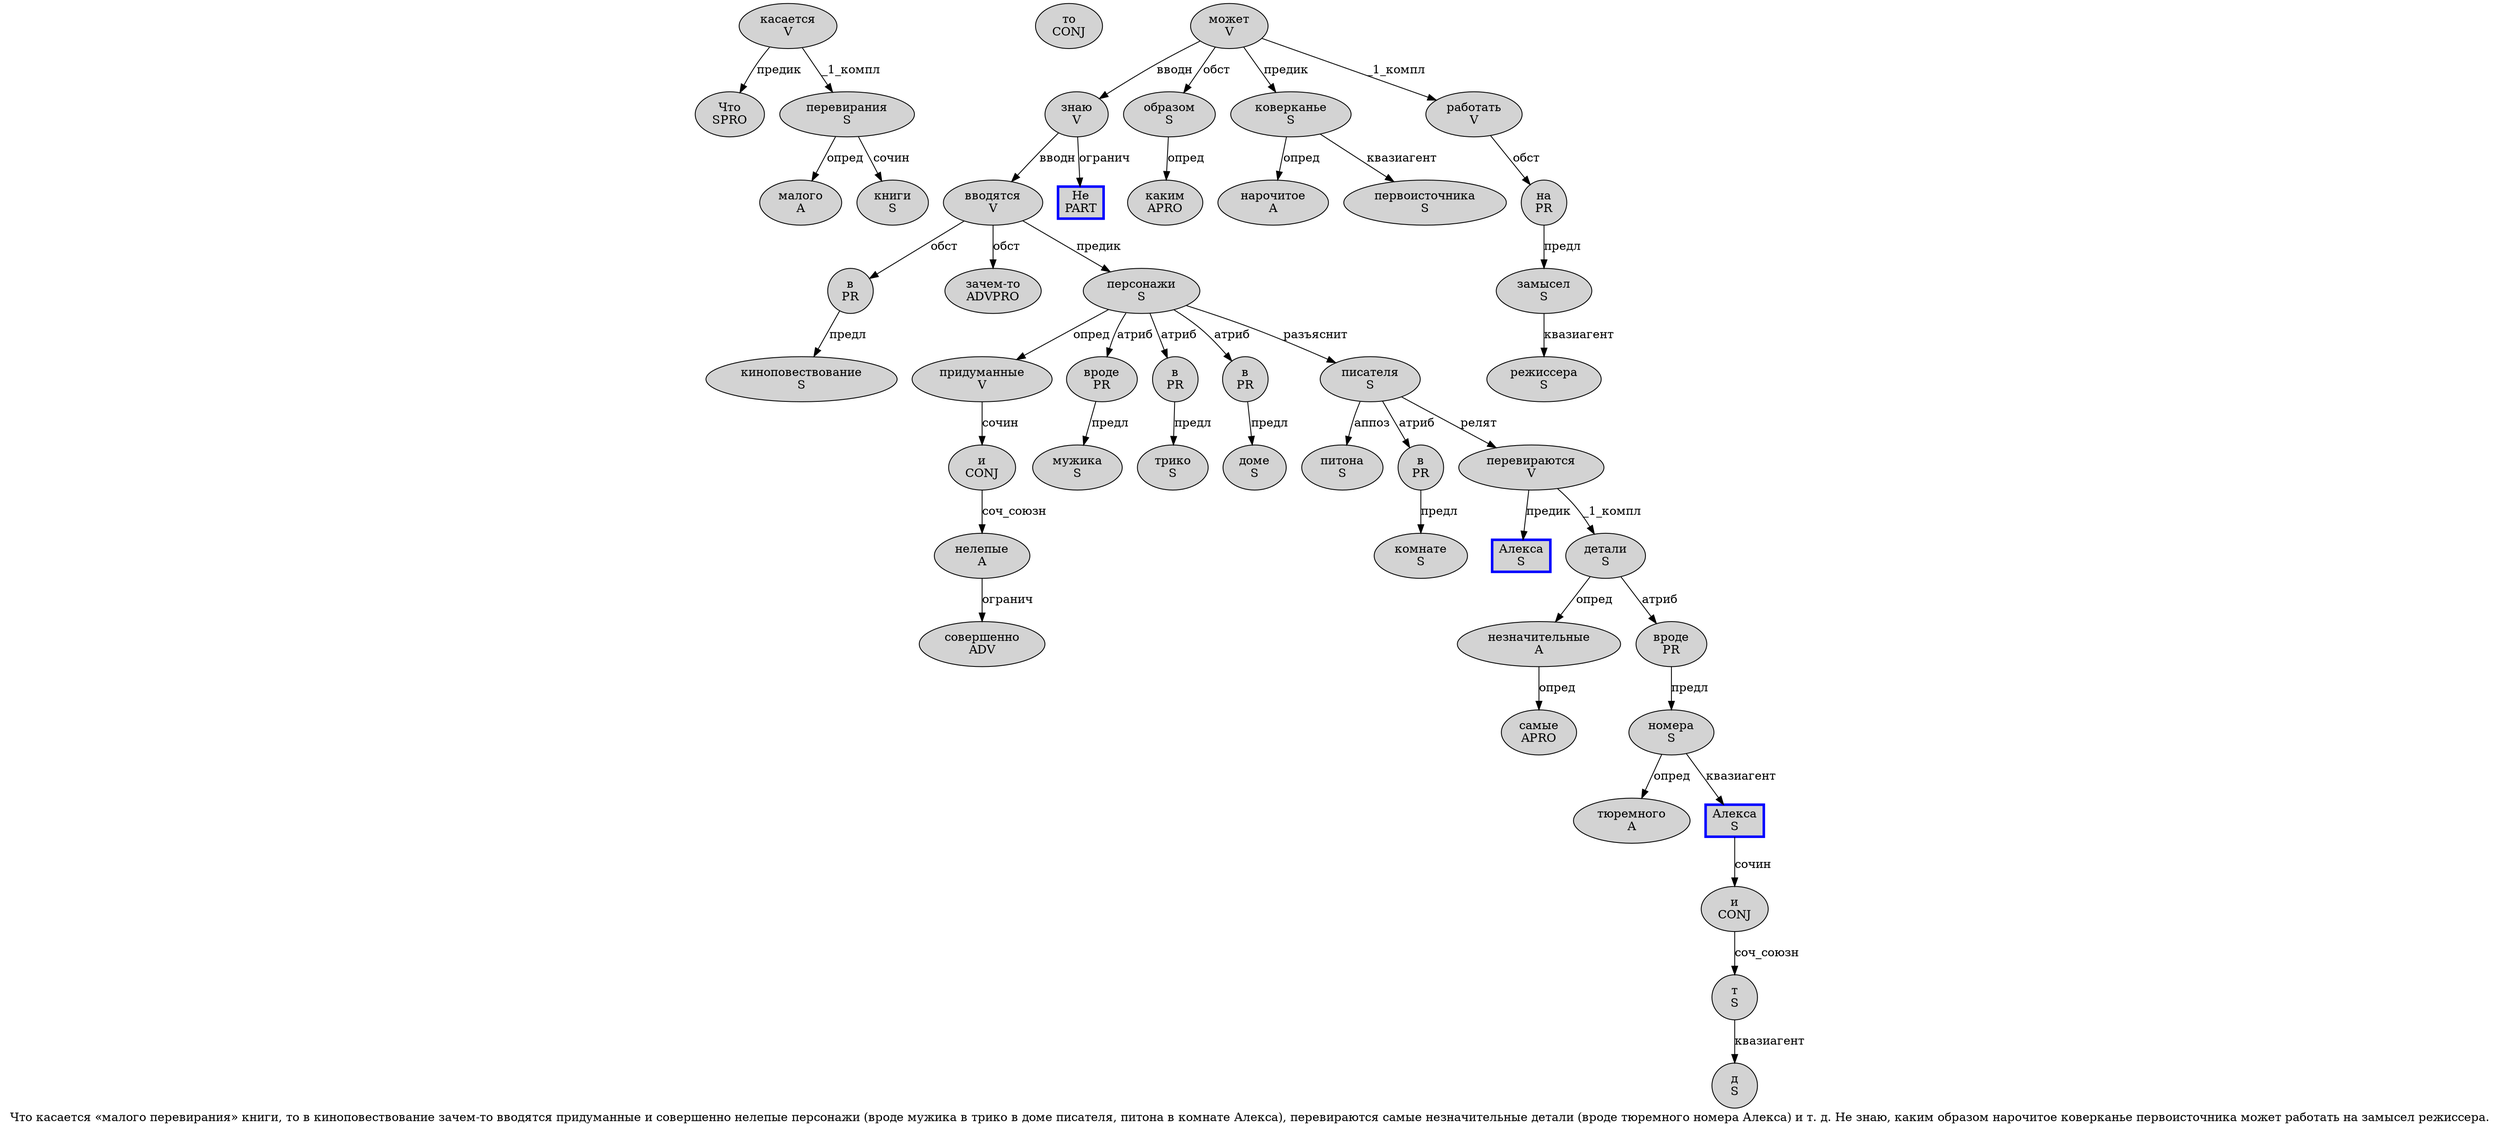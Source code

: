 digraph SENTENCE_3803 {
	graph [label="Что касается «малого перевирания» книги, то в киноповествование зачем-то вводятся придуманные и совершенно нелепые персонажи (вроде мужика в трико в доме писателя, питона в комнате Алекса), перевираются самые незначительные детали (вроде тюремного номера Алекса) и т. д. Не знаю, каким образом нарочитое коверканье первоисточника может работать на замысел режиссера."]
	node [style=filled]
		0 [label="Что
SPRO" color="" fillcolor=lightgray penwidth=1 shape=ellipse]
		1 [label="касается
V" color="" fillcolor=lightgray penwidth=1 shape=ellipse]
		3 [label="малого
A" color="" fillcolor=lightgray penwidth=1 shape=ellipse]
		4 [label="перевирания
S" color="" fillcolor=lightgray penwidth=1 shape=ellipse]
		6 [label="книги
S" color="" fillcolor=lightgray penwidth=1 shape=ellipse]
		8 [label="то
CONJ" color="" fillcolor=lightgray penwidth=1 shape=ellipse]
		9 [label="в
PR" color="" fillcolor=lightgray penwidth=1 shape=ellipse]
		10 [label="киноповествование
S" color="" fillcolor=lightgray penwidth=1 shape=ellipse]
		11 [label="зачем-то
ADVPRO" color="" fillcolor=lightgray penwidth=1 shape=ellipse]
		12 [label="вводятся
V" color="" fillcolor=lightgray penwidth=1 shape=ellipse]
		13 [label="придуманные
V" color="" fillcolor=lightgray penwidth=1 shape=ellipse]
		14 [label="и
CONJ" color="" fillcolor=lightgray penwidth=1 shape=ellipse]
		15 [label="совершенно
ADV" color="" fillcolor=lightgray penwidth=1 shape=ellipse]
		16 [label="нелепые
A" color="" fillcolor=lightgray penwidth=1 shape=ellipse]
		17 [label="персонажи
S" color="" fillcolor=lightgray penwidth=1 shape=ellipse]
		19 [label="вроде
PR" color="" fillcolor=lightgray penwidth=1 shape=ellipse]
		20 [label="мужика
S" color="" fillcolor=lightgray penwidth=1 shape=ellipse]
		21 [label="в
PR" color="" fillcolor=lightgray penwidth=1 shape=ellipse]
		22 [label="трико
S" color="" fillcolor=lightgray penwidth=1 shape=ellipse]
		23 [label="в
PR" color="" fillcolor=lightgray penwidth=1 shape=ellipse]
		24 [label="доме
S" color="" fillcolor=lightgray penwidth=1 shape=ellipse]
		25 [label="писателя
S" color="" fillcolor=lightgray penwidth=1 shape=ellipse]
		27 [label="питона
S" color="" fillcolor=lightgray penwidth=1 shape=ellipse]
		28 [label="в
PR" color="" fillcolor=lightgray penwidth=1 shape=ellipse]
		29 [label="комнате
S" color="" fillcolor=lightgray penwidth=1 shape=ellipse]
		30 [label="Алекса
S" color=blue fillcolor=lightgray penwidth=3 shape=box]
		33 [label="перевираются
V" color="" fillcolor=lightgray penwidth=1 shape=ellipse]
		34 [label="самые
APRO" color="" fillcolor=lightgray penwidth=1 shape=ellipse]
		35 [label="незначительные
A" color="" fillcolor=lightgray penwidth=1 shape=ellipse]
		36 [label="детали
S" color="" fillcolor=lightgray penwidth=1 shape=ellipse]
		38 [label="вроде
PR" color="" fillcolor=lightgray penwidth=1 shape=ellipse]
		39 [label="тюремного
A" color="" fillcolor=lightgray penwidth=1 shape=ellipse]
		40 [label="номера
S" color="" fillcolor=lightgray penwidth=1 shape=ellipse]
		41 [label="Алекса
S" color=blue fillcolor=lightgray penwidth=3 shape=box]
		43 [label="и
CONJ" color="" fillcolor=lightgray penwidth=1 shape=ellipse]
		44 [label="т
S" color="" fillcolor=lightgray penwidth=1 shape=ellipse]
		46 [label="д
S" color="" fillcolor=lightgray penwidth=1 shape=ellipse]
		48 [label="Не
PART" color=blue fillcolor=lightgray penwidth=3 shape=box]
		49 [label="знаю
V" color="" fillcolor=lightgray penwidth=1 shape=ellipse]
		51 [label="каким
APRO" color="" fillcolor=lightgray penwidth=1 shape=ellipse]
		52 [label="образом
S" color="" fillcolor=lightgray penwidth=1 shape=ellipse]
		53 [label="нарочитое
A" color="" fillcolor=lightgray penwidth=1 shape=ellipse]
		54 [label="коверканье
S" color="" fillcolor=lightgray penwidth=1 shape=ellipse]
		55 [label="первоисточника
S" color="" fillcolor=lightgray penwidth=1 shape=ellipse]
		56 [label="может
V" color="" fillcolor=lightgray penwidth=1 shape=ellipse]
		57 [label="работать
V" color="" fillcolor=lightgray penwidth=1 shape=ellipse]
		58 [label="на
PR" color="" fillcolor=lightgray penwidth=1 shape=ellipse]
		59 [label="замысел
S" color="" fillcolor=lightgray penwidth=1 shape=ellipse]
		60 [label="режиссера
S" color="" fillcolor=lightgray penwidth=1 shape=ellipse]
			33 -> 30 [label="предик"]
			33 -> 36 [label="_1_компл"]
			40 -> 39 [label="опред"]
			40 -> 41 [label="квазиагент"]
			19 -> 20 [label="предл"]
			38 -> 40 [label="предл"]
			35 -> 34 [label="опред"]
			57 -> 58 [label="обст"]
			12 -> 9 [label="обст"]
			12 -> 11 [label="обст"]
			12 -> 17 [label="предик"]
			41 -> 43 [label="сочин"]
			43 -> 44 [label="соч_союзн"]
			56 -> 49 [label="вводн"]
			56 -> 52 [label="обст"]
			56 -> 54 [label="предик"]
			56 -> 57 [label="_1_компл"]
			1 -> 0 [label="предик"]
			1 -> 4 [label="_1_компл"]
			44 -> 46 [label="квазиагент"]
			58 -> 59 [label="предл"]
			59 -> 60 [label="квазиагент"]
			14 -> 16 [label="соч_союзн"]
			23 -> 24 [label="предл"]
			16 -> 15 [label="огранич"]
			17 -> 13 [label="опред"]
			17 -> 19 [label="атриб"]
			17 -> 21 [label="атриб"]
			17 -> 23 [label="атриб"]
			17 -> 25 [label="разъяснит"]
			4 -> 3 [label="опред"]
			4 -> 6 [label="сочин"]
			9 -> 10 [label="предл"]
			28 -> 29 [label="предл"]
			25 -> 27 [label="аппоз"]
			25 -> 28 [label="атриб"]
			25 -> 33 [label="релят"]
			49 -> 12 [label="вводн"]
			49 -> 48 [label="огранич"]
			13 -> 14 [label="сочин"]
			54 -> 53 [label="опред"]
			54 -> 55 [label="квазиагент"]
			36 -> 35 [label="опред"]
			36 -> 38 [label="атриб"]
			52 -> 51 [label="опред"]
			21 -> 22 [label="предл"]
}